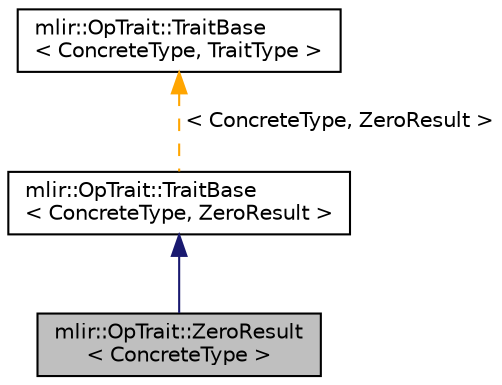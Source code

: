 digraph "mlir::OpTrait::ZeroResult&lt; ConcreteType &gt;"
{
  bgcolor="transparent";
  edge [fontname="Helvetica",fontsize="10",labelfontname="Helvetica",labelfontsize="10"];
  node [fontname="Helvetica",fontsize="10",shape=record];
  Node6 [label="mlir::OpTrait::ZeroResult\l\< ConcreteType \>",height=0.2,width=0.4,color="black", fillcolor="grey75", style="filled", fontcolor="black"];
  Node7 -> Node6 [dir="back",color="midnightblue",fontsize="10",style="solid",fontname="Helvetica"];
  Node7 [label="mlir::OpTrait::TraitBase\l\< ConcreteType, ZeroResult \>",height=0.2,width=0.4,color="black",URL="$classmlir_1_1OpTrait_1_1TraitBase.html"];
  Node8 -> Node7 [dir="back",color="orange",fontsize="10",style="dashed",label=" \< ConcreteType, ZeroResult \>" ,fontname="Helvetica"];
  Node8 [label="mlir::OpTrait::TraitBase\l\< ConcreteType, TraitType \>",height=0.2,width=0.4,color="black",URL="$classmlir_1_1OpTrait_1_1TraitBase.html",tooltip="Helper class for implementing traits. "];
}
